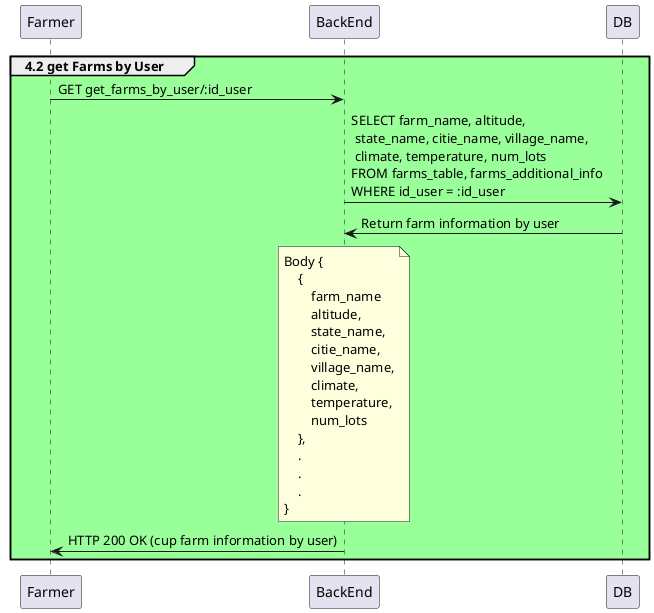@startuml
group #99FF99 4.2 get Farms by User 

Farmer -> BackEnd: GET get_farms_by_user/:id_user

BackEnd -> DB: SELECT farm_name, altitude, \n state_name, citie_name, village_name, \n climate, temperature, num_lots \nFROM farms_table, farms_additional_info \nWHERE id_user = :id_user
DB -> BackEnd: Return farm information by user
    note over BackEnd
        Body {
            {
                farm_name
                altitude, 
                state_name, 
                citie_name, 
                village_name,
                climate,
                temperature,
                num_lots
            },
            .
            .
            .
        }
    endnote

BackEnd -> Farmer: HTTP 200 OK (cup farm information by user)

end group

@enduml